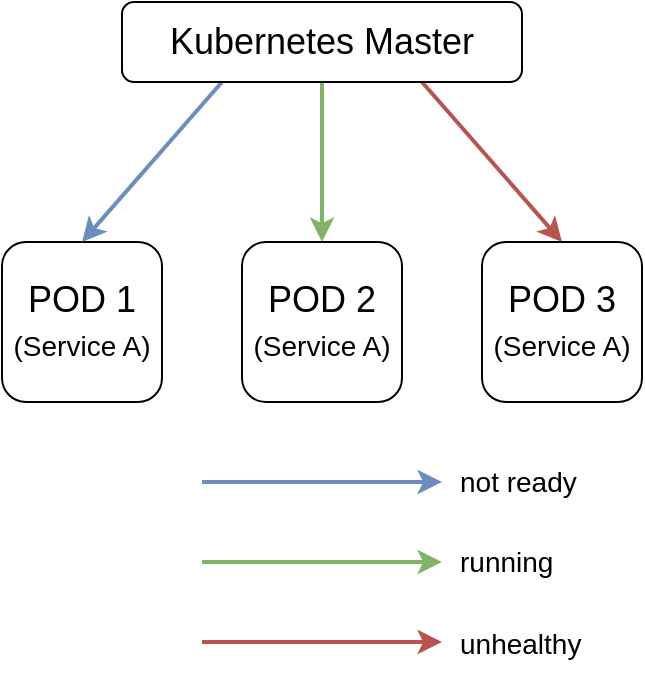 <mxfile version="16.2.2" type="device" pages="8"><diagram id="qqyRArEPntIsiodVfBFT" name="mp-health"><mxGraphModel dx="1697" dy="993" grid="1" gridSize="10" guides="1" tooltips="1" connect="1" arrows="1" fold="1" page="1" pageScale="1" pageWidth="850" pageHeight="1100" math="0" shadow="0"><root><mxCell id="0"/><mxCell id="1" parent="0"/><mxCell id="eICk5W2nQK6LMMzo8vLi-1" value="POD 1&lt;br style=&quot;font-size: 17px&quot;&gt;&lt;font style=&quot;font-size: 14px&quot;&gt;(Service A)&lt;/font&gt;" style="rounded=1;whiteSpace=wrap;html=1;fontSize=18;" vertex="1" parent="1"><mxGeometry x="260" y="440" width="80" height="80" as="geometry"/></mxCell><mxCell id="eICk5W2nQK6LMMzo8vLi-7" style="rounded=0;orthogonalLoop=1;jettySize=auto;html=1;exitX=0.25;exitY=1;exitDx=0;exitDy=0;entryX=0.5;entryY=0;entryDx=0;entryDy=0;fontSize=14;fillColor=#dae8fc;strokeColor=#6c8ebf;strokeWidth=2;" edge="1" parent="1" source="eICk5W2nQK6LMMzo8vLi-3" target="eICk5W2nQK6LMMzo8vLi-1"><mxGeometry relative="1" as="geometry"/></mxCell><mxCell id="eICk5W2nQK6LMMzo8vLi-9" value="" style="edgeStyle=none;rounded=0;orthogonalLoop=1;jettySize=auto;html=1;fontSize=14;fillColor=#d5e8d4;strokeColor=#82b366;strokeWidth=2;" edge="1" parent="1" source="eICk5W2nQK6LMMzo8vLi-3" target="eICk5W2nQK6LMMzo8vLi-4"><mxGeometry relative="1" as="geometry"/></mxCell><mxCell id="eICk5W2nQK6LMMzo8vLi-10" style="edgeStyle=none;rounded=0;orthogonalLoop=1;jettySize=auto;html=1;exitX=0.75;exitY=1;exitDx=0;exitDy=0;entryX=0.5;entryY=0;entryDx=0;entryDy=0;fontSize=14;strokeWidth=2;fillColor=#f8cecc;strokeColor=#b85450;" edge="1" parent="1" source="eICk5W2nQK6LMMzo8vLi-3" target="eICk5W2nQK6LMMzo8vLi-5"><mxGeometry relative="1" as="geometry"/></mxCell><mxCell id="eICk5W2nQK6LMMzo8vLi-3" value="Kubernetes Master" style="rounded=1;whiteSpace=wrap;html=1;fontSize=18;" vertex="1" parent="1"><mxGeometry x="320" y="320" width="200" height="40" as="geometry"/></mxCell><mxCell id="eICk5W2nQK6LMMzo8vLi-4" value="POD 2&lt;br style=&quot;font-size: 17px&quot;&gt;&lt;font style=&quot;font-size: 14px&quot;&gt;(Service A)&lt;/font&gt;" style="rounded=1;whiteSpace=wrap;html=1;fontSize=18;" vertex="1" parent="1"><mxGeometry x="380" y="440" width="80" height="80" as="geometry"/></mxCell><mxCell id="eICk5W2nQK6LMMzo8vLi-5" value="POD 3&lt;br style=&quot;font-size: 17px&quot;&gt;&lt;font style=&quot;font-size: 14px&quot;&gt;(Service A)&lt;/font&gt;" style="rounded=1;whiteSpace=wrap;html=1;fontSize=18;" vertex="1" parent="1"><mxGeometry x="500" y="440" width="80" height="80" as="geometry"/></mxCell><mxCell id="eICk5W2nQK6LMMzo8vLi-11" style="rounded=0;orthogonalLoop=1;jettySize=auto;html=1;exitX=0.25;exitY=1;exitDx=0;exitDy=0;fontSize=14;fillColor=#dae8fc;strokeColor=#6c8ebf;strokeWidth=2;" edge="1" parent="1"><mxGeometry relative="1" as="geometry"><mxPoint x="360" y="560" as="sourcePoint"/><mxPoint x="480" y="560" as="targetPoint"/></mxGeometry></mxCell><mxCell id="eICk5W2nQK6LMMzo8vLi-12" value="" style="edgeStyle=none;rounded=0;orthogonalLoop=1;jettySize=auto;html=1;fontSize=14;fillColor=#d5e8d4;strokeColor=#82b366;strokeWidth=2;" edge="1" parent="1"><mxGeometry relative="1" as="geometry"><mxPoint x="360" y="600" as="sourcePoint"/><mxPoint x="480" y="600" as="targetPoint"/></mxGeometry></mxCell><mxCell id="eICk5W2nQK6LMMzo8vLi-14" style="edgeStyle=none;rounded=0;orthogonalLoop=1;jettySize=auto;html=1;exitX=0.75;exitY=1;exitDx=0;exitDy=0;fontSize=14;strokeWidth=2;fillColor=#f8cecc;strokeColor=#b85450;" edge="1" parent="1"><mxGeometry relative="1" as="geometry"><mxPoint x="360" y="640" as="sourcePoint"/><mxPoint x="480" y="640" as="targetPoint"/></mxGeometry></mxCell><mxCell id="eICk5W2nQK6LMMzo8vLi-15" value="not ready" style="text;html=1;strokeColor=none;fillColor=none;align=left;verticalAlign=middle;whiteSpace=wrap;rounded=0;fontSize=14;" vertex="1" parent="1"><mxGeometry x="487" y="545" width="90" height="30" as="geometry"/></mxCell><mxCell id="eICk5W2nQK6LMMzo8vLi-16" value="running" style="text;html=1;strokeColor=none;fillColor=none;align=left;verticalAlign=middle;whiteSpace=wrap;rounded=0;fontSize=14;" vertex="1" parent="1"><mxGeometry x="487" y="585" width="90" height="30" as="geometry"/></mxCell><mxCell id="eICk5W2nQK6LMMzo8vLi-17" value="unhealthy" style="text;html=1;strokeColor=none;fillColor=none;align=left;verticalAlign=middle;whiteSpace=wrap;rounded=0;fontSize=14;" vertex="1" parent="1"><mxGeometry x="487" y="626" width="90" height="30" as="geometry"/></mxCell></root></mxGraphModel></diagram><diagram id="qxxvPMSeeuRWAlXRCPCS" name="mp-config"><mxGraphModel dx="1697" dy="993" grid="1" gridSize="10" guides="1" tooltips="1" connect="1" arrows="1" fold="1" page="1" pageScale="1" pageWidth="850" pageHeight="1100" math="0" shadow="0"><root><mxCell id="uxbvFqlgeU-YRKt70gb_-0"/><mxCell id="uxbvFqlgeU-YRKt70gb_-1" parent="uxbvFqlgeU-YRKt70gb_-0"/><mxCell id="5HDlWtRI3SJ4JlHYvDL9-3" value="Kubernetes" style="rounded=0;whiteSpace=wrap;html=1;fontSize=18;verticalAlign=top;fontStyle=1" vertex="1" parent="uxbvFqlgeU-YRKt70gb_-1"><mxGeometry x="110" y="240" width="650" height="400" as="geometry"/></mxCell><mxCell id="5HDlWtRI3SJ4JlHYvDL9-2" value="/Prod" style="rounded=0;whiteSpace=wrap;html=1;fontSize=18;verticalAlign=top;fontStyle=1" vertex="1" parent="uxbvFqlgeU-YRKt70gb_-1"><mxGeometry x="440" y="320" width="280" height="200" as="geometry"/></mxCell><mxCell id="5HDlWtRI3SJ4JlHYvDL9-1" value="/Test" style="rounded=0;whiteSpace=wrap;html=1;fontSize=18;verticalAlign=top;fontStyle=1" vertex="1" parent="uxbvFqlgeU-YRKt70gb_-1"><mxGeometry x="160" y="320" width="280" height="200" as="geometry"/></mxCell><mxCell id="01SqlCOJZQFsl7d05Hml-0" value="Test-Configuration" style="rounded=1;whiteSpace=wrap;html=1;fontSize=18;fillColor=#bac8d3;strokeColor=#23445d;" vertex="1" parent="uxbvFqlgeU-YRKt70gb_-1"><mxGeometry x="200" y="560" width="200" height="40" as="geometry"/></mxCell><mxCell id="5HDlWtRI3SJ4JlHYvDL9-5" style="edgeStyle=none;rounded=0;orthogonalLoop=1;jettySize=auto;html=1;fontSize=18;strokeWidth=2;" edge="1" parent="uxbvFqlgeU-YRKt70gb_-1" source="01SqlCOJZQFsl7d05Hml-1" target="5HDlWtRI3SJ4JlHYvDL9-0"><mxGeometry relative="1" as="geometry"/></mxCell><mxCell id="01SqlCOJZQFsl7d05Hml-1" value="Serivce@v1.0" style="rounded=1;whiteSpace=wrap;html=1;fontSize=18;fillColor=#f5f5f5;fontColor=#333333;strokeColor=#666666;" vertex="1" parent="uxbvFqlgeU-YRKt70gb_-1"><mxGeometry x="480" y="400" width="200" height="40" as="geometry"/></mxCell><mxCell id="5HDlWtRI3SJ4JlHYvDL9-4" style="edgeStyle=none;rounded=0;orthogonalLoop=1;jettySize=auto;html=1;exitX=0.5;exitY=1;exitDx=0;exitDy=0;fontSize=18;strokeWidth=2;" edge="1" parent="uxbvFqlgeU-YRKt70gb_-1" source="01SqlCOJZQFsl7d05Hml-2" target="01SqlCOJZQFsl7d05Hml-0"><mxGeometry relative="1" as="geometry"/></mxCell><mxCell id="01SqlCOJZQFsl7d05Hml-2" value="Serivce@v1.0" style="rounded=1;whiteSpace=wrap;html=1;fontSize=18;fillColor=#f5f5f5;fontColor=#333333;strokeColor=#666666;" vertex="1" parent="uxbvFqlgeU-YRKt70gb_-1"><mxGeometry x="200" y="400" width="200" height="40" as="geometry"/></mxCell><mxCell id="5HDlWtRI3SJ4JlHYvDL9-0" value="Prod-Configuration" style="rounded=1;whiteSpace=wrap;html=1;fontSize=18;fillColor=#bac8d3;strokeColor=#23445d;" vertex="1" parent="uxbvFqlgeU-YRKt70gb_-1"><mxGeometry x="480" y="560" width="200" height="40" as="geometry"/></mxCell></root></mxGraphModel></diagram><diagram id="RFo6z-r0Ie43Yfw2ZMN1" name="mp-openapi"><mxGraphModel dx="1697" dy="993" grid="1" gridSize="10" guides="1" tooltips="1" connect="1" arrows="1" fold="1" page="1" pageScale="1" pageWidth="850" pageHeight="1100" math="0" shadow="0"><root><mxCell id="8Nc_9xs5fZebm1UCTM6j-0"/><mxCell id="8Nc_9xs5fZebm1UCTM6j-1" parent="8Nc_9xs5fZebm1UCTM6j-0"/><mxCell id="9wBmwEn2VOY2iL91_bz7-3" style="edgeStyle=none;rounded=0;orthogonalLoop=1;jettySize=auto;html=1;exitX=1;exitY=0.5;exitDx=0;exitDy=0;entryX=0;entryY=0.5;entryDx=0;entryDy=0;fontSize=18;fontColor=#FFFFFF;strokeWidth=2;" edge="1" parent="8Nc_9xs5fZebm1UCTM6j-1" source="9wBmwEn2VOY2iL91_bz7-0" target="9wBmwEn2VOY2iL91_bz7-2"><mxGeometry relative="1" as="geometry"/></mxCell><mxCell id="9wBmwEn2VOY2iL91_bz7-6" value="&lt;font color=&quot;#000000&quot;&gt;?&lt;/font&gt;" style="edgeLabel;html=1;align=center;verticalAlign=middle;resizable=0;points=[];fontSize=18;fontColor=#FFFFFF;" vertex="1" connectable="0" parent="9wBmwEn2VOY2iL91_bz7-3"><mxGeometry x="0.099" y="-2" relative="1" as="geometry"><mxPoint x="-7" y="-18" as="offset"/></mxGeometry></mxCell><mxCell id="9wBmwEn2VOY2iL91_bz7-4" style="edgeStyle=none;rounded=0;orthogonalLoop=1;jettySize=auto;html=1;exitX=0.5;exitY=1;exitDx=0;exitDy=0;entryX=0.25;entryY=0;entryDx=0;entryDy=0;fontSize=18;fontColor=#FFFFFF;strokeWidth=2;" edge="1" parent="8Nc_9xs5fZebm1UCTM6j-1" source="9wBmwEn2VOY2iL91_bz7-0" target="9wBmwEn2VOY2iL91_bz7-1"><mxGeometry relative="1" as="geometry"/></mxCell><mxCell id="9wBmwEn2VOY2iL91_bz7-7" value="?" style="edgeLabel;html=1;align=center;verticalAlign=middle;resizable=0;points=[];fontSize=18;fontColor=#000000;" vertex="1" connectable="0" parent="9wBmwEn2VOY2iL91_bz7-4"><mxGeometry x="0.139" y="-1" relative="1" as="geometry"><mxPoint x="7" y="-14" as="offset"/></mxGeometry></mxCell><mxCell id="9wBmwEn2VOY2iL91_bz7-0" value="Service A" style="rounded=1;whiteSpace=wrap;html=1;fontSize=18;fillColor=#f5f5f5;fontColor=#333333;strokeColor=#666666;" vertex="1" parent="8Nc_9xs5fZebm1UCTM6j-1"><mxGeometry x="120" y="360" width="200" height="40" as="geometry"/></mxCell><mxCell id="9wBmwEn2VOY2iL91_bz7-1" value="Service C" style="rounded=1;whiteSpace=wrap;html=1;fontSize=18;fillColor=#f5f5f5;fontColor=#333333;strokeColor=#666666;" vertex="1" parent="8Nc_9xs5fZebm1UCTM6j-1"><mxGeometry x="320" y="520" width="200" height="40" as="geometry"/></mxCell><mxCell id="9wBmwEn2VOY2iL91_bz7-5" style="edgeStyle=none;rounded=0;orthogonalLoop=1;jettySize=auto;html=1;entryX=0.75;entryY=0;entryDx=0;entryDy=0;fontSize=18;fontColor=#FFFFFF;strokeWidth=2;" edge="1" parent="8Nc_9xs5fZebm1UCTM6j-1" source="9wBmwEn2VOY2iL91_bz7-2" target="9wBmwEn2VOY2iL91_bz7-1"><mxGeometry relative="1" as="geometry"/></mxCell><mxCell id="9wBmwEn2VOY2iL91_bz7-8" value="?" style="edgeLabel;html=1;align=center;verticalAlign=middle;resizable=0;points=[];fontSize=18;fontColor=#000000;" vertex="1" connectable="0" parent="9wBmwEn2VOY2iL91_bz7-5"><mxGeometry x="0.171" y="4" relative="1" as="geometry"><mxPoint x="-11" y="-18" as="offset"/></mxGeometry></mxCell><mxCell id="9wBmwEn2VOY2iL91_bz7-2" value="Service B" style="rounded=1;whiteSpace=wrap;html=1;fontSize=18;fillColor=#f5f5f5;fontColor=#333333;strokeColor=#666666;" vertex="1" parent="8Nc_9xs5fZebm1UCTM6j-1"><mxGeometry x="520" y="360" width="200" height="40" as="geometry"/></mxCell><mxCell id="9wBmwEn2VOY2iL91_bz7-9" value="/openapi" style="text;strokeColor=none;fillColor=none;align=center;verticalAlign=middle;spacingLeft=4;spacingRight=4;overflow=hidden;points=[[0,0.5],[1,0.5]];portConstraint=eastwest;rotatable=0;rounded=1;fontSize=18;fontColor=#000000;" vertex="1" parent="8Nc_9xs5fZebm1UCTM6j-1"><mxGeometry x="320" y="560" width="200" height="30" as="geometry"/></mxCell></root></mxGraphModel></diagram><diagram id="1wa_RnLN2_BKQzq-c6LN" name="mp-restclient"><mxGraphModel dx="1697" dy="993" grid="1" gridSize="10" guides="1" tooltips="1" connect="1" arrows="1" fold="1" page="1" pageScale="1" pageWidth="850" pageHeight="1100" math="0" shadow="0"><root><mxCell id="NFDh7Sxl_JFN9u2X4cd5-0"/><mxCell id="NFDh7Sxl_JFN9u2X4cd5-1" parent="NFDh7Sxl_JFN9u2X4cd5-0"/><mxCell id="NFDh7Sxl_JFN9u2X4cd5-4" style="edgeStyle=none;rounded=0;orthogonalLoop=1;jettySize=auto;html=1;exitX=0.5;exitY=1;exitDx=0;exitDy=0;entryX=0.25;entryY=0;entryDx=0;entryDy=0;fontSize=18;fontColor=#FFFFFF;strokeWidth=2;" edge="1" parent="NFDh7Sxl_JFN9u2X4cd5-1" source="NFDh7Sxl_JFN9u2X4cd5-6" target="NFDh7Sxl_JFN9u2X4cd5-7"><mxGeometry relative="1" as="geometry"/></mxCell><mxCell id="NFDh7Sxl_JFN9u2X4cd5-5" value="?" style="edgeLabel;html=1;align=center;verticalAlign=middle;resizable=0;points=[];fontSize=18;fontColor=#000000;" vertex="1" connectable="0" parent="NFDh7Sxl_JFN9u2X4cd5-4"><mxGeometry x="0.139" y="-1" relative="1" as="geometry"><mxPoint x="7" y="-14" as="offset"/></mxGeometry></mxCell><mxCell id="NFDh7Sxl_JFN9u2X4cd5-6" value="Service A" style="rounded=1;whiteSpace=wrap;html=1;fontSize=18;fillColor=#f5f5f5;fontColor=#333333;strokeColor=#666666;" vertex="1" parent="NFDh7Sxl_JFN9u2X4cd5-1"><mxGeometry x="120" y="360" width="200" height="40" as="geometry"/></mxCell><mxCell id="NFDh7Sxl_JFN9u2X4cd5-7" value="Service C" style="rounded=1;whiteSpace=wrap;html=1;fontSize=18;fillColor=#f5f5f5;fontColor=#333333;strokeColor=#666666;" vertex="1" parent="NFDh7Sxl_JFN9u2X4cd5-1"><mxGeometry x="320" y="520" width="200" height="40" as="geometry"/></mxCell><mxCell id="NFDh7Sxl_JFN9u2X4cd5-8" style="edgeStyle=none;rounded=0;orthogonalLoop=1;jettySize=auto;html=1;entryX=0.75;entryY=0;entryDx=0;entryDy=0;fontSize=18;fontColor=#FFFFFF;strokeWidth=2;" edge="1" parent="NFDh7Sxl_JFN9u2X4cd5-1" source="NFDh7Sxl_JFN9u2X4cd5-10" target="NFDh7Sxl_JFN9u2X4cd5-7"><mxGeometry relative="1" as="geometry"/></mxCell><mxCell id="NFDh7Sxl_JFN9u2X4cd5-9" value="?" style="edgeLabel;html=1;align=center;verticalAlign=middle;resizable=0;points=[];fontSize=18;fontColor=#000000;" vertex="1" connectable="0" parent="NFDh7Sxl_JFN9u2X4cd5-8"><mxGeometry x="0.171" y="4" relative="1" as="geometry"><mxPoint x="-11" y="-18" as="offset"/></mxGeometry></mxCell><mxCell id="NFDh7Sxl_JFN9u2X4cd5-10" value="Service B" style="rounded=1;whiteSpace=wrap;html=1;fontSize=18;fillColor=#f5f5f5;fontColor=#333333;strokeColor=#666666;" vertex="1" parent="NFDh7Sxl_JFN9u2X4cd5-1"><mxGeometry x="520" y="360" width="200" height="40" as="geometry"/></mxCell><mxCell id="NFDh7Sxl_JFN9u2X4cd5-12" value="OpenApi" style="rounded=0;whiteSpace=wrap;html=1;fontSize=14;fillColor=#eeeeee;strokeColor=#36393d;" vertex="1" parent="NFDh7Sxl_JFN9u2X4cd5-1"><mxGeometry x="130" y="390" width="70" height="30" as="geometry"/></mxCell><mxCell id="NFDh7Sxl_JFN9u2X4cd5-13" value="OpenApi" style="rounded=0;whiteSpace=wrap;html=1;fontSize=14;fillColor=#eeeeee;strokeColor=#36393d;" vertex="1" parent="NFDh7Sxl_JFN9u2X4cd5-1"><mxGeometry x="640" y="390" width="70" height="30" as="geometry"/></mxCell></root></mxGraphModel></diagram><diagram id="GH_wK2D3dRkInpiFHDVB" name="mp-jwt"><mxGraphModel dx="1697" dy="993" grid="1" gridSize="10" guides="1" tooltips="1" connect="1" arrows="1" fold="1" page="1" pageScale="1" pageWidth="850" pageHeight="1100" math="0" shadow="0"><root><mxCell id="QKb5ufCbRuD_cyM0FziB-0"/><mxCell id="QKb5ufCbRuD_cyM0FziB-1" parent="QKb5ufCbRuD_cyM0FziB-0"/><mxCell id="d-5BE_dkFdyO8aFUSCR5-2" value="Resource Server" style="rounded=0;whiteSpace=wrap;html=1;fontSize=16;fontColor=#000000;verticalAlign=top;" vertex="1" parent="QKb5ufCbRuD_cyM0FziB-1"><mxGeometry x="80" y="640" width="480" height="120" as="geometry"/></mxCell><mxCell id="QKb5ufCbRuD_cyM0FziB-6" style="edgeStyle=none;rounded=0;orthogonalLoop=1;jettySize=auto;html=1;exitX=0.5;exitY=1;exitDx=0;exitDy=0;entryX=0.5;entryY=0;entryDx=0;entryDy=0;fontSize=18;fontColor=#000000;strokeWidth=2;" edge="1" parent="QKb5ufCbRuD_cyM0FziB-1" source="QKb5ufCbRuD_cyM0FziB-2" target="QKb5ufCbRuD_cyM0FziB-3"><mxGeometry relative="1" as="geometry"/></mxCell><mxCell id="QKb5ufCbRuD_cyM0FziB-2" value="Resource Owner" style="rounded=1;whiteSpace=wrap;html=1;fontSize=18;fillColor=#bac8d3;strokeColor=#23445d;" vertex="1" parent="QKb5ufCbRuD_cyM0FziB-1"><mxGeometry x="120" y="160" width="160" height="40" as="geometry"/></mxCell><mxCell id="QKb5ufCbRuD_cyM0FziB-7" style="edgeStyle=none;rounded=0;orthogonalLoop=1;jettySize=auto;html=1;exitX=1;exitY=0.5;exitDx=0;exitDy=0;entryX=0;entryY=0.5;entryDx=0;entryDy=0;fontSize=18;fontColor=#000000;strokeWidth=2;" edge="1" parent="QKb5ufCbRuD_cyM0FziB-1" source="QKb5ufCbRuD_cyM0FziB-3" target="QKb5ufCbRuD_cyM0FziB-5"><mxGeometry relative="1" as="geometry"/></mxCell><mxCell id="QKb5ufCbRuD_cyM0FziB-8" value="Request token, role Service A" style="edgeLabel;html=1;align=center;verticalAlign=middle;resizable=0;points=[];fontSize=16;fontColor=#000000;" vertex="1" connectable="0" parent="QKb5ufCbRuD_cyM0FziB-7"><mxGeometry x="0.49" y="2" relative="1" as="geometry"><mxPoint x="-59" y="-18" as="offset"/></mxGeometry></mxCell><mxCell id="d-5BE_dkFdyO8aFUSCR5-3" style="edgeStyle=none;rounded=0;orthogonalLoop=1;jettySize=auto;html=1;exitX=0.5;exitY=1;exitDx=0;exitDy=0;entryX=0.5;entryY=0;entryDx=0;entryDy=0;fontSize=16;fontColor=#000000;strokeWidth=2;" edge="1" parent="QKb5ufCbRuD_cyM0FziB-1" source="QKb5ufCbRuD_cyM0FziB-3" target="d-5BE_dkFdyO8aFUSCR5-0"><mxGeometry relative="1" as="geometry"/></mxCell><mxCell id="d-5BE_dkFdyO8aFUSCR5-4" value="Send token, access user resource" style="edgeLabel;html=1;align=center;verticalAlign=middle;resizable=0;points=[];fontSize=16;fontColor=#000000;rotation=-90;" vertex="1" connectable="0" parent="d-5BE_dkFdyO8aFUSCR5-3"><mxGeometry x="-0.398" y="-2" relative="1" as="geometry"><mxPoint x="-18" y="44" as="offset"/></mxGeometry></mxCell><mxCell id="d-5BE_dkFdyO8aFUSCR5-5" style="edgeStyle=orthogonalEdgeStyle;rounded=0;orthogonalLoop=1;jettySize=auto;html=1;exitX=0.75;exitY=1;exitDx=0;exitDy=0;entryX=0.5;entryY=0;entryDx=0;entryDy=0;fontSize=16;fontColor=#000000;strokeWidth=2;fillColor=#f8cecc;strokeColor=#b85450;dashed=1;" edge="1" parent="QKb5ufCbRuD_cyM0FziB-1" source="QKb5ufCbRuD_cyM0FziB-3" target="d-5BE_dkFdyO8aFUSCR5-1"><mxGeometry relative="1" as="geometry"/></mxCell><mxCell id="d-5BE_dkFdyO8aFUSCR5-6" value="Send token, access denied" style="edgeLabel;html=1;align=center;verticalAlign=middle;resizable=0;points=[];fontSize=16;fontColor=#CC0000;" vertex="1" connectable="0" parent="d-5BE_dkFdyO8aFUSCR5-5"><mxGeometry x="0.13" y="3" relative="1" as="geometry"><mxPoint x="-24" y="-17" as="offset"/></mxGeometry></mxCell><mxCell id="QKb5ufCbRuD_cyM0FziB-3" value="Relying Party" style="rounded=1;whiteSpace=wrap;html=1;fontSize=18;fillColor=#bac8d3;strokeColor=#23445d;" vertex="1" parent="QKb5ufCbRuD_cyM0FziB-1"><mxGeometry x="120" y="320" width="160" height="40" as="geometry"/></mxCell><mxCell id="QKb5ufCbRuD_cyM0FziB-5" value="Authentication Server" style="rounded=1;whiteSpace=wrap;html=1;fontSize=18;fillColor=#bac8d3;strokeColor=#23445d;" vertex="1" parent="QKb5ufCbRuD_cyM0FziB-1"><mxGeometry x="520" y="320" width="200" height="40" as="geometry"/></mxCell><mxCell id="d-5BE_dkFdyO8aFUSCR5-0" value="Service A" style="rounded=1;whiteSpace=wrap;html=1;fontSize=18;fillColor=#f5f5f5;fontColor=#333333;strokeColor=#666666;" vertex="1" parent="QKb5ufCbRuD_cyM0FziB-1"><mxGeometry x="120" y="680" width="160" height="40" as="geometry"/></mxCell><mxCell id="d-5BE_dkFdyO8aFUSCR5-1" value="Service B" style="rounded=1;whiteSpace=wrap;html=1;fontSize=18;fillColor=#f5f5f5;fontColor=#333333;strokeColor=#666666;" vertex="1" parent="QKb5ufCbRuD_cyM0FziB-1"><mxGeometry x="360" y="680" width="160" height="40" as="geometry"/></mxCell></root></mxGraphModel></diagram><diagram id="59WCR68fCr3-y9qp3LGJ" name="mp-metrics"><mxGraphModel dx="1697" dy="993" grid="1" gridSize="10" guides="1" tooltips="1" connect="1" arrows="1" fold="1" page="1" pageScale="1" pageWidth="850" pageHeight="1100" math="0" shadow="0"><root><mxCell id="9KoWMe7I7Sj6HCHW7_h9-0"/><mxCell id="9KoWMe7I7Sj6HCHW7_h9-1" parent="9KoWMe7I7Sj6HCHW7_h9-0"/><mxCell id="RbMM8MN7_o-Mb4kdFstQ-2" style="edgeStyle=orthogonalEdgeStyle;rounded=0;orthogonalLoop=1;jettySize=auto;html=1;entryX=0.5;entryY=0;entryDx=0;entryDy=0;fontSize=16;fontColor=#CC0000;strokeWidth=2;" edge="1" parent="9KoWMe7I7Sj6HCHW7_h9-1" source="Y-Nje6b3bhC2rbpIkNNW-0" target="RbMM8MN7_o-Mb4kdFstQ-0"><mxGeometry relative="1" as="geometry"/></mxCell><mxCell id="RbMM8MN7_o-Mb4kdFstQ-3" value="&lt;font&gt;Gather metrics periodically&lt;/font&gt;" style="edgeLabel;html=1;align=center;verticalAlign=middle;resizable=0;points=[];fontSize=16;fontColor=#000000;rotation=-90;" vertex="1" connectable="0" parent="RbMM8MN7_o-Mb4kdFstQ-2"><mxGeometry x="0.24" y="-1" relative="1" as="geometry"><mxPoint x="-19" y="-24" as="offset"/></mxGeometry></mxCell><mxCell id="Y-Nje6b3bhC2rbpIkNNW-0" value="Prometheus" style="rounded=1;whiteSpace=wrap;html=1;fontSize=18;fillColor=#bac8d3;strokeColor=#23445d;" vertex="1" parent="9KoWMe7I7Sj6HCHW7_h9-1"><mxGeometry x="120" y="160" width="160" height="40" as="geometry"/></mxCell><mxCell id="RbMM8MN7_o-Mb4kdFstQ-1" style="edgeStyle=orthogonalEdgeStyle;rounded=0;orthogonalLoop=1;jettySize=auto;html=1;exitX=0;exitY=0.5;exitDx=0;exitDy=0;entryX=1;entryY=0.5;entryDx=0;entryDy=0;fontSize=16;fontColor=#CC0000;strokeWidth=2;" edge="1" parent="9KoWMe7I7Sj6HCHW7_h9-1" source="Y-Nje6b3bhC2rbpIkNNW-1" target="Y-Nje6b3bhC2rbpIkNNW-0"><mxGeometry relative="1" as="geometry"/></mxCell><mxCell id="Y-Nje6b3bhC2rbpIkNNW-1" value="Grafana" style="rounded=1;whiteSpace=wrap;html=1;fontSize=18;fillColor=#bac8d3;strokeColor=#23445d;" vertex="1" parent="9KoWMe7I7Sj6HCHW7_h9-1"><mxGeometry x="400" y="160" width="160" height="40" as="geometry"/></mxCell><mxCell id="RbMM8MN7_o-Mb4kdFstQ-0" value="Service A" style="rounded=1;whiteSpace=wrap;html=1;fontSize=18;fillColor=#f5f5f5;fontColor=#333333;strokeColor=#666666;" vertex="1" parent="9KoWMe7I7Sj6HCHW7_h9-1"><mxGeometry x="120" y="440" width="160" height="40" as="geometry"/></mxCell><mxCell id="RbMM8MN7_o-Mb4kdFstQ-4" value="/metrics/base&#10;/metrics/vendor&#10;/metrics/application" style="text;strokeColor=none;fillColor=none;align=left;verticalAlign=top;spacingLeft=4;spacingRight=4;overflow=hidden;points=[[0,0.5],[1,0.5]];portConstraint=eastwest;rotatable=0;rounded=1;fontSize=16;fontColor=#000000;" vertex="1" parent="9KoWMe7I7Sj6HCHW7_h9-1"><mxGeometry x="120" y="480" width="160" height="80" as="geometry"/></mxCell></root></mxGraphModel></diagram><diagram id="lJa5h1ty5-zqTNwhxi4Z" name="mp-opentracing"><mxGraphModel dx="1697" dy="993" grid="1" gridSize="10" guides="1" tooltips="1" connect="1" arrows="1" fold="1" page="1" pageScale="1" pageWidth="850" pageHeight="1100" math="0" shadow="0"><root><mxCell id="FNPjCAfa2DsoIBi2j4qy-0"/><mxCell id="FNPjCAfa2DsoIBi2j4qy-1" parent="FNPjCAfa2DsoIBi2j4qy-0"/><mxCell id="Q91X7BFDcCdfU5YmdYZ3-2" value="Trace Collector" style="rounded=1;whiteSpace=wrap;html=1;fontSize=18;fillColor=#bac8d3;strokeColor=#23445d;" vertex="1" parent="FNPjCAfa2DsoIBi2j4qy-1"><mxGeometry x="180" y="140" width="160" height="40" as="geometry"/></mxCell><mxCell id="Q91X7BFDcCdfU5YmdYZ3-1" value="Trace Collector" style="rounded=1;whiteSpace=wrap;html=1;fontSize=18;fillColor=#bac8d3;strokeColor=#23445d;" vertex="1" parent="FNPjCAfa2DsoIBi2j4qy-1"><mxGeometry x="170" y="150" width="160" height="40" as="geometry"/></mxCell><mxCell id="Q91X7BFDcCdfU5YmdYZ3-0" value="Trace Collector" style="rounded=1;whiteSpace=wrap;html=1;fontSize=18;fillColor=#bac8d3;strokeColor=#23445d;" vertex="1" parent="FNPjCAfa2DsoIBi2j4qy-1"><mxGeometry x="160" y="160" width="160" height="40" as="geometry"/></mxCell><mxCell id="Q91X7BFDcCdfU5YmdYZ3-4" style="edgeStyle=orthogonalEdgeStyle;rounded=0;orthogonalLoop=1;jettySize=auto;html=1;exitX=0;exitY=0.5;exitDx=0;exitDy=0;entryX=1;entryY=0.5;entryDx=0;entryDy=0;fontSize=16;fontColor=#000000;strokeWidth=2;" edge="1" parent="FNPjCAfa2DsoIBi2j4qy-1" source="Q91X7BFDcCdfU5YmdYZ3-3" target="Q91X7BFDcCdfU5YmdYZ3-0"><mxGeometry relative="1" as="geometry"/></mxCell><mxCell id="Q91X7BFDcCdfU5YmdYZ3-3" value="JaegerUI" style="rounded=1;whiteSpace=wrap;html=1;fontSize=18;fillColor=#bac8d3;strokeColor=#23445d;" vertex="1" parent="FNPjCAfa2DsoIBi2j4qy-1"><mxGeometry x="520" y="160" width="160" height="40" as="geometry"/></mxCell><mxCell id="ObboSAnVCFiGMVOJlllO-4" style="edgeStyle=orthogonalEdgeStyle;rounded=0;orthogonalLoop=1;jettySize=auto;html=1;exitX=1;exitY=0.5;exitDx=0;exitDy=0;entryX=0;entryY=0.5;entryDx=0;entryDy=0;fontSize=16;fontColor=#000000;strokeWidth=2;" edge="1" parent="FNPjCAfa2DsoIBi2j4qy-1" source="ObboSAnVCFiGMVOJlllO-0" target="ObboSAnVCFiGMVOJlllO-1"><mxGeometry relative="1" as="geometry"><Array as="points"><mxPoint x="360" y="420"/><mxPoint x="360" y="540"/></Array></mxGeometry></mxCell><mxCell id="ObboSAnVCFiGMVOJlllO-0" value="Service A" style="rounded=1;whiteSpace=wrap;html=1;fontSize=18;fillColor=#f5f5f5;fontColor=#333333;strokeColor=#666666;" vertex="1" parent="FNPjCAfa2DsoIBi2j4qy-1"><mxGeometry x="40" y="400" width="160" height="40" as="geometry"/></mxCell><mxCell id="ObboSAnVCFiGMVOJlllO-6" style="edgeStyle=orthogonalEdgeStyle;rounded=0;orthogonalLoop=1;jettySize=auto;html=1;exitX=1;exitY=0.5;exitDx=0;exitDy=0;entryX=0;entryY=0.5;entryDx=0;entryDy=0;fontSize=16;fontColor=#000000;strokeWidth=2;" edge="1" parent="FNPjCAfa2DsoIBi2j4qy-1" source="ObboSAnVCFiGMVOJlllO-1" target="ObboSAnVCFiGMVOJlllO-3"><mxGeometry relative="1" as="geometry"/></mxCell><mxCell id="ObboSAnVCFiGMVOJlllO-8" style="edgeStyle=orthogonalEdgeStyle;rounded=0;orthogonalLoop=1;jettySize=auto;html=1;exitX=0.5;exitY=0;exitDx=0;exitDy=0;entryX=0.5;entryY=1;entryDx=0;entryDy=0;fontSize=16;fontColor=#000000;strokeWidth=1;fillColor=#bac8d3;strokeColor=#23445d;" edge="1" parent="FNPjCAfa2DsoIBi2j4qy-1" source="ObboSAnVCFiGMVOJlllO-1" target="Q91X7BFDcCdfU5YmdYZ3-0"><mxGeometry relative="1" as="geometry"><Array as="points"><mxPoint x="480" y="320"/><mxPoint x="240" y="320"/></Array></mxGeometry></mxCell><mxCell id="ObboSAnVCFiGMVOJlllO-1" value="Service C" style="rounded=1;whiteSpace=wrap;html=1;fontSize=18;fillColor=#f5f5f5;fontColor=#333333;strokeColor=#666666;" vertex="1" parent="FNPjCAfa2DsoIBi2j4qy-1"><mxGeometry x="400" y="520" width="160" height="40" as="geometry"/></mxCell><mxCell id="ObboSAnVCFiGMVOJlllO-5" style="edgeStyle=orthogonalEdgeStyle;rounded=0;orthogonalLoop=1;jettySize=auto;html=1;exitX=1;exitY=0.5;exitDx=0;exitDy=0;entryX=0;entryY=0.5;entryDx=0;entryDy=0;fontSize=16;fontColor=#000000;strokeWidth=2;" edge="1" parent="FNPjCAfa2DsoIBi2j4qy-1" source="ObboSAnVCFiGMVOJlllO-2" target="ObboSAnVCFiGMVOJlllO-1"><mxGeometry relative="1" as="geometry"/></mxCell><mxCell id="ObboSAnVCFiGMVOJlllO-7" style="edgeStyle=orthogonalEdgeStyle;rounded=0;orthogonalLoop=1;jettySize=auto;html=1;exitX=0.5;exitY=0;exitDx=0;exitDy=0;entryX=0.5;entryY=1;entryDx=0;entryDy=0;fontSize=16;fontColor=#000000;strokeWidth=1;fillColor=#bac8d3;strokeColor=#23445d;" edge="1" parent="FNPjCAfa2DsoIBi2j4qy-1" source="ObboSAnVCFiGMVOJlllO-2" target="Q91X7BFDcCdfU5YmdYZ3-0"><mxGeometry relative="1" as="geometry"/></mxCell><mxCell id="ObboSAnVCFiGMVOJlllO-2" value="Service B" style="rounded=1;whiteSpace=wrap;html=1;fontSize=18;fillColor=#f5f5f5;fontColor=#333333;strokeColor=#666666;" vertex="1" parent="FNPjCAfa2DsoIBi2j4qy-1"><mxGeometry x="160" y="520" width="160" height="40" as="geometry"/></mxCell><mxCell id="ObboSAnVCFiGMVOJlllO-9" style="edgeStyle=orthogonalEdgeStyle;rounded=0;orthogonalLoop=1;jettySize=auto;html=1;exitX=0.5;exitY=0;exitDx=0;exitDy=0;entryX=0.5;entryY=1;entryDx=0;entryDy=0;fontSize=16;fontColor=#000000;strokeWidth=1;fillColor=#bac8d3;strokeColor=#23445d;" edge="1" parent="FNPjCAfa2DsoIBi2j4qy-1" source="ObboSAnVCFiGMVOJlllO-3" target="Q91X7BFDcCdfU5YmdYZ3-0"><mxGeometry relative="1" as="geometry"><Array as="points"><mxPoint x="720" y="320"/><mxPoint x="240" y="320"/></Array></mxGeometry></mxCell><mxCell id="ObboSAnVCFiGMVOJlllO-3" value="Service D" style="rounded=1;whiteSpace=wrap;html=1;fontSize=18;fillColor=#f5f5f5;fontColor=#333333;strokeColor=#666666;" vertex="1" parent="FNPjCAfa2DsoIBi2j4qy-1"><mxGeometry x="640" y="520" width="160" height="40" as="geometry"/></mxCell></root></mxGraphModel></diagram><diagram id="_BwiBeFUzJl5OJvNLBPI" name="mp-faulttolerance"><mxGraphModel dx="1697" dy="993" grid="1" gridSize="10" guides="1" tooltips="1" connect="1" arrows="1" fold="1" page="1" pageScale="1" pageWidth="850" pageHeight="1100" math="0" shadow="0"><root><mxCell id="xretiGgnFxA_-7FTtukH-0"/><mxCell id="xretiGgnFxA_-7FTtukH-1" parent="xretiGgnFxA_-7FTtukH-0"/><mxCell id="jLvYi2M12mjQPZWlAevT-33" value="Service A" style="rounded=1;whiteSpace=wrap;html=1;fontSize=18;fillColor=#f5f5f5;fontColor=#333333;strokeColor=#666666;" vertex="1" parent="xretiGgnFxA_-7FTtukH-1"><mxGeometry x="180" y="980" width="160" height="40" as="geometry"/></mxCell><mxCell id="jLvYi2M12mjQPZWlAevT-36" style="edgeStyle=orthogonalEdgeStyle;rounded=0;orthogonalLoop=1;jettySize=auto;html=1;exitX=1;exitY=0.5;exitDx=0;exitDy=0;fontSize=16;fontColor=#330000;endArrow=classic;endFill=1;strokeColor=#330000;strokeWidth=2;entryX=0;entryY=0.5;entryDx=0;entryDy=0;" edge="1" parent="xretiGgnFxA_-7FTtukH-1" source="jLvYi2M12mjQPZWlAevT-32" target="jLvYi2M12mjQPZWlAevT-31"><mxGeometry relative="1" as="geometry"><mxPoint x="470" y="1080" as="targetPoint"/><Array as="points"><mxPoint x="360" y="1010"/><mxPoint x="360" y="1040"/><mxPoint x="490" y="1040"/><mxPoint x="490" y="1010"/></Array></mxGeometry></mxCell><mxCell id="jLvYi2M12mjQPZWlAevT-37" style="edgeStyle=orthogonalEdgeStyle;rounded=0;orthogonalLoop=1;jettySize=auto;html=1;exitX=1;exitY=0.5;exitDx=0;exitDy=0;fontSize=16;fontColor=#330000;endArrow=classic;endFill=1;strokeColor=#330000;strokeWidth=2;entryX=0;entryY=0.5;entryDx=0;entryDy=0;" edge="1" parent="xretiGgnFxA_-7FTtukH-1" source="jLvYi2M12mjQPZWlAevT-32" target="jLvYi2M12mjQPZWlAevT-31"><mxGeometry relative="1" as="geometry"><mxPoint x="420" y="1090" as="targetPoint"/><Array as="points"><mxPoint x="360" y="1010"/><mxPoint x="360" y="1070"/><mxPoint x="490" y="1070"/><mxPoint x="490" y="1010"/></Array></mxGeometry></mxCell><mxCell id="jLvYi2M12mjQPZWlAevT-38" style="edgeStyle=orthogonalEdgeStyle;rounded=0;orthogonalLoop=1;jettySize=auto;html=1;exitX=1;exitY=0.5;exitDx=0;exitDy=0;fontSize=16;fontColor=#330000;endArrow=classic;endFill=1;strokeColor=#CC0000;strokeWidth=2;entryX=0;entryY=0.5;entryDx=0;entryDy=0;" edge="1" parent="xretiGgnFxA_-7FTtukH-1" source="jLvYi2M12mjQPZWlAevT-32" target="jLvYi2M12mjQPZWlAevT-31"><mxGeometry relative="1" as="geometry"><mxPoint x="460" y="950" as="targetPoint"/><Array as="points"><mxPoint x="360" y="1010"/><mxPoint x="360" y="980"/><mxPoint x="490" y="980"/><mxPoint x="490" y="1010"/></Array></mxGeometry></mxCell><mxCell id="jLvYi2M12mjQPZWlAevT-39" style="edgeStyle=orthogonalEdgeStyle;rounded=0;orthogonalLoop=1;jettySize=auto;html=1;exitX=1;exitY=0.5;exitDx=0;exitDy=0;fontSize=16;fontColor=#330000;endArrow=classic;endFill=1;strokeColor=#CC0000;strokeWidth=2;" edge="1" parent="xretiGgnFxA_-7FTtukH-1" source="jLvYi2M12mjQPZWlAevT-32"><mxGeometry relative="1" as="geometry"><mxPoint x="520" y="1010" as="targetPoint"/><Array as="points"><mxPoint x="360" y="1010"/><mxPoint x="360" y="950"/><mxPoint x="490" y="950"/><mxPoint x="490" y="1010"/></Array></mxGeometry></mxCell><mxCell id="jLvYi2M12mjQPZWlAevT-40" value="denied" style="edgeLabel;html=1;align=center;verticalAlign=middle;resizable=0;points=[];fontSize=16;fontColor=#CC0000;" vertex="1" connectable="0" parent="jLvYi2M12mjQPZWlAevT-39"><mxGeometry x="-0.201" y="-3" relative="1" as="geometry"><mxPoint x="31" y="-23" as="offset"/></mxGeometry></mxCell><mxCell id="jLvYi2M12mjQPZWlAevT-32" value="Service A" style="rounded=1;whiteSpace=wrap;html=1;fontSize=18;fillColor=#f5f5f5;fontColor=#333333;strokeColor=#666666;" vertex="1" parent="xretiGgnFxA_-7FTtukH-1"><mxGeometry x="170" y="990" width="160" height="40" as="geometry"/></mxCell><mxCell id="jLvYi2M12mjQPZWlAevT-1" value="Service A" style="rounded=1;whiteSpace=wrap;html=1;fontSize=18;fillColor=#f5f5f5;fontColor=#333333;strokeColor=#666666;verticalAlign=top;" vertex="1" parent="xretiGgnFxA_-7FTtukH-1"><mxGeometry x="310" y="80" width="490" height="280" as="geometry"/></mxCell><mxCell id="jLvYi2M12mjQPZWlAevT-5" style="edgeStyle=orthogonalEdgeStyle;rounded=0;orthogonalLoop=1;jettySize=auto;html=1;exitX=1;exitY=0.5;exitDx=0;exitDy=0;entryX=0;entryY=0.5;entryDx=0;entryDy=0;fontSize=16;fontColor=#000000;strokeWidth=2;" edge="1" parent="xretiGgnFxA_-7FTtukH-1" source="I2DsAXETvIFuzwDBKTzj-0" target="jLvYi2M12mjQPZWlAevT-1"><mxGeometry relative="1" as="geometry"/></mxCell><mxCell id="I2DsAXETvIFuzwDBKTzj-0" value="Service A" style="rounded=1;whiteSpace=wrap;html=1;fontSize=18;fillColor=#f5f5f5;fontColor=#333333;strokeColor=#666666;" vertex="1" parent="xretiGgnFxA_-7FTtukH-1"><mxGeometry x="40" y="200" width="160" height="40" as="geometry"/></mxCell><mxCell id="jLvYi2M12mjQPZWlAevT-6" style="edgeStyle=orthogonalEdgeStyle;rounded=0;orthogonalLoop=1;jettySize=auto;html=1;exitX=1;exitY=0.5;exitDx=0;exitDy=0;fontSize=16;fontColor=#000000;strokeWidth=2;" edge="1" parent="xretiGgnFxA_-7FTtukH-1" source="jLvYi2M12mjQPZWlAevT-0" target="jLvYi2M12mjQPZWlAevT-2"><mxGeometry relative="1" as="geometry"/></mxCell><mxCell id="jLvYi2M12mjQPZWlAevT-0" value="Request-Thread" style="rounded=1;whiteSpace=wrap;html=1;fontSize=18;fillColor=#bac8d3;strokeColor=#23445d;" vertex="1" parent="xretiGgnFxA_-7FTtukH-1"><mxGeometry x="340" y="160" width="200" height="120" as="geometry"/></mxCell><mxCell id="jLvYi2M12mjQPZWlAevT-4" value="Worker-Thread" style="rounded=1;whiteSpace=wrap;html=1;fontSize=18;fillColor=#bac8d3;strokeColor=#23445d;" vertex="1" parent="xretiGgnFxA_-7FTtukH-1"><mxGeometry x="620" y="160" width="160" height="80" as="geometry"/></mxCell><mxCell id="jLvYi2M12mjQPZWlAevT-3" value="Worker-Thread" style="rounded=1;whiteSpace=wrap;html=1;fontSize=18;fillColor=#bac8d3;strokeColor=#23445d;" vertex="1" parent="xretiGgnFxA_-7FTtukH-1"><mxGeometry x="610" y="170" width="160" height="80" as="geometry"/></mxCell><mxCell id="jLvYi2M12mjQPZWlAevT-2" value="Worker-Thread" style="rounded=1;whiteSpace=wrap;html=1;fontSize=18;fillColor=#bac8d3;strokeColor=#23445d;" vertex="1" parent="xretiGgnFxA_-7FTtukH-1"><mxGeometry x="600" y="180" width="160" height="80" as="geometry"/></mxCell><mxCell id="jLvYi2M12mjQPZWlAevT-17" style="edgeStyle=orthogonalEdgeStyle;rounded=0;orthogonalLoop=1;jettySize=auto;html=1;exitX=1;exitY=0.5;exitDx=0;exitDy=0;entryX=0;entryY=0.5;entryDx=0;entryDy=0;fontSize=16;fontColor=#000000;strokeWidth=2;" edge="1" parent="xretiGgnFxA_-7FTtukH-1" source="jLvYi2M12mjQPZWlAevT-7" target="jLvYi2M12mjQPZWlAevT-9"><mxGeometry relative="1" as="geometry"/></mxCell><mxCell id="jLvYi2M12mjQPZWlAevT-7" value="Service A" style="rounded=1;whiteSpace=wrap;html=1;fontSize=18;fillColor=#f5f5f5;fontColor=#333333;strokeColor=#666666;" vertex="1" parent="xretiGgnFxA_-7FTtukH-1"><mxGeometry x="40" y="520" width="160" height="40" as="geometry"/></mxCell><mxCell id="jLvYi2M12mjQPZWlAevT-18" style="edgeStyle=orthogonalEdgeStyle;rounded=0;orthogonalLoop=1;jettySize=auto;html=1;exitX=1;exitY=0.5;exitDx=0;exitDy=0;entryX=0;entryY=0.5;entryDx=0;entryDy=0;fontSize=16;fontColor=#000000;strokeWidth=2;" edge="1" parent="xretiGgnFxA_-7FTtukH-1" source="jLvYi2M12mjQPZWlAevT-9" target="jLvYi2M12mjQPZWlAevT-10"><mxGeometry relative="1" as="geometry"/></mxCell><mxCell id="jLvYi2M12mjQPZWlAevT-9" value="Service B" style="rounded=1;whiteSpace=wrap;html=1;fontSize=18;fillColor=#f5f5f5;fontColor=#333333;strokeColor=#666666;" vertex="1" parent="xretiGgnFxA_-7FTtukH-1"><mxGeometry x="320" y="520" width="160" height="40" as="geometry"/></mxCell><mxCell id="jLvYi2M12mjQPZWlAevT-10" value="Service C" style="rounded=1;whiteSpace=wrap;html=1;fontSize=18;fillColor=#f8cecc;strokeColor=#b85450;" vertex="1" parent="xretiGgnFxA_-7FTtukH-1"><mxGeometry x="600" y="520" width="160" height="40" as="geometry"/></mxCell><mxCell id="jLvYi2M12mjQPZWlAevT-20" style="edgeStyle=orthogonalEdgeStyle;rounded=0;orthogonalLoop=1;jettySize=auto;html=1;exitX=1;exitY=0.5;exitDx=0;exitDy=0;entryX=0;entryY=0.5;entryDx=0;entryDy=0;fontSize=16;fontColor=#000000;strokeWidth=2;" edge="1" parent="xretiGgnFxA_-7FTtukH-1" source="jLvYi2M12mjQPZWlAevT-11" target="jLvYi2M12mjQPZWlAevT-12"><mxGeometry relative="1" as="geometry"/></mxCell><mxCell id="jLvYi2M12mjQPZWlAevT-11" value="Service A" style="rounded=1;whiteSpace=wrap;html=1;fontSize=18;fillColor=#f5f5f5;fontColor=#333333;strokeColor=#666666;" vertex="1" parent="xretiGgnFxA_-7FTtukH-1"><mxGeometry x="40" y="640" width="160" height="40" as="geometry"/></mxCell><mxCell id="jLvYi2M12mjQPZWlAevT-21" style="edgeStyle=orthogonalEdgeStyle;rounded=0;orthogonalLoop=1;jettySize=auto;html=1;exitX=1;exitY=0.5;exitDx=0;exitDy=0;fontSize=16;fontColor=#000000;strokeWidth=2;dashed=1;endArrow=none;endFill=0;strokeColor=#CCCCCC;" edge="1" parent="xretiGgnFxA_-7FTtukH-1" source="jLvYi2M12mjQPZWlAevT-12" target="jLvYi2M12mjQPZWlAevT-13"><mxGeometry relative="1" as="geometry"/></mxCell><mxCell id="jLvYi2M12mjQPZWlAevT-24" value="disconnect&lt;br&gt;periodic test" style="edgeLabel;html=1;align=center;verticalAlign=middle;resizable=0;points=[];fontSize=16;fontColor=#CCCCCC;" vertex="1" connectable="0" parent="jLvYi2M12mjQPZWlAevT-21"><mxGeometry x="0.248" y="-3" relative="1" as="geometry"><mxPoint x="-15" y="-3" as="offset"/></mxGeometry></mxCell><mxCell id="jLvYi2M12mjQPZWlAevT-12" value="Service B" style="rounded=1;whiteSpace=wrap;html=1;fontSize=18;fillColor=#f5f5f5;fontColor=#333333;strokeColor=#666666;" vertex="1" parent="xretiGgnFxA_-7FTtukH-1"><mxGeometry x="320" y="640" width="160" height="40" as="geometry"/></mxCell><mxCell id="jLvYi2M12mjQPZWlAevT-13" value="Service C" style="rounded=1;whiteSpace=wrap;html=1;fontSize=18;fillColor=#f8cecc;strokeColor=#B85450;dashed=1;" vertex="1" parent="xretiGgnFxA_-7FTtukH-1"><mxGeometry x="600" y="640" width="160" height="40" as="geometry"/></mxCell><mxCell id="jLvYi2M12mjQPZWlAevT-22" style="edgeStyle=orthogonalEdgeStyle;rounded=0;orthogonalLoop=1;jettySize=auto;html=1;exitX=1;exitY=0.5;exitDx=0;exitDy=0;entryX=0;entryY=0.5;entryDx=0;entryDy=0;fontSize=16;fontColor=#000000;strokeWidth=2;" edge="1" parent="xretiGgnFxA_-7FTtukH-1" source="jLvYi2M12mjQPZWlAevT-14" target="jLvYi2M12mjQPZWlAevT-15"><mxGeometry relative="1" as="geometry"/></mxCell><mxCell id="jLvYi2M12mjQPZWlAevT-14" value="Service A" style="rounded=1;whiteSpace=wrap;html=1;fontSize=18;fillColor=#f5f5f5;fontColor=#333333;strokeColor=#666666;" vertex="1" parent="xretiGgnFxA_-7FTtukH-1"><mxGeometry x="40" y="760" width="160" height="40" as="geometry"/></mxCell><mxCell id="jLvYi2M12mjQPZWlAevT-23" style="edgeStyle=orthogonalEdgeStyle;rounded=0;orthogonalLoop=1;jettySize=auto;html=1;exitX=1;exitY=0.5;exitDx=0;exitDy=0;fontSize=16;fontColor=#000000;strokeWidth=2;" edge="1" parent="xretiGgnFxA_-7FTtukH-1" source="jLvYi2M12mjQPZWlAevT-15" target="jLvYi2M12mjQPZWlAevT-16"><mxGeometry relative="1" as="geometry"/></mxCell><mxCell id="jLvYi2M12mjQPZWlAevT-15" value="Service B" style="rounded=1;whiteSpace=wrap;html=1;fontSize=18;fillColor=#f5f5f5;fontColor=#333333;strokeColor=#666666;" vertex="1" parent="xretiGgnFxA_-7FTtukH-1"><mxGeometry x="320" y="760" width="160" height="40" as="geometry"/></mxCell><mxCell id="jLvYi2M12mjQPZWlAevT-16" value="Service C" style="rounded=1;whiteSpace=wrap;html=1;fontSize=18;fillColor=#d5e8d4;strokeColor=#82b366;" vertex="1" parent="xretiGgnFxA_-7FTtukH-1"><mxGeometry x="600" y="760" width="160" height="40" as="geometry"/></mxCell><mxCell id="jLvYi2M12mjQPZWlAevT-25" value="1)" style="text;strokeColor=none;fillColor=none;align=left;verticalAlign=middle;spacingLeft=4;spacingRight=4;overflow=hidden;points=[[0,0.5],[1,0.5]];portConstraint=eastwest;rotatable=0;rounded=1;dashed=1;fontSize=16;fontColor=#330000;" vertex="1" parent="xretiGgnFxA_-7FTtukH-1"><mxGeometry x="40" y="480" width="40" height="30" as="geometry"/></mxCell><mxCell id="jLvYi2M12mjQPZWlAevT-27" value="2)" style="text;strokeColor=none;fillColor=none;align=left;verticalAlign=middle;spacingLeft=4;spacingRight=4;overflow=hidden;points=[[0,0.5],[1,0.5]];portConstraint=eastwest;rotatable=0;rounded=1;dashed=1;fontSize=16;fontColor=#330000;" vertex="1" parent="xretiGgnFxA_-7FTtukH-1"><mxGeometry x="40" y="600" width="40" height="30" as="geometry"/></mxCell><mxCell id="jLvYi2M12mjQPZWlAevT-29" value="3)" style="text;strokeColor=none;fillColor=none;align=left;verticalAlign=middle;spacingLeft=4;spacingRight=4;overflow=hidden;points=[[0,0.5],[1,0.5]];portConstraint=eastwest;rotatable=0;rounded=1;dashed=1;fontSize=16;fontColor=#330000;" vertex="1" parent="xretiGgnFxA_-7FTtukH-1"><mxGeometry x="40" y="720" width="40" height="30" as="geometry"/></mxCell><mxCell id="jLvYi2M12mjQPZWlAevT-30" value="Service A" style="rounded=1;whiteSpace=wrap;html=1;fontSize=18;fillColor=#f5f5f5;fontColor=#333333;strokeColor=#666666;" vertex="1" parent="xretiGgnFxA_-7FTtukH-1"><mxGeometry x="160" y="1000" width="160" height="40" as="geometry"/></mxCell><mxCell id="jLvYi2M12mjQPZWlAevT-31" value="Service B" style="rounded=1;whiteSpace=wrap;html=1;fontSize=18;fillColor=#f5f5f5;fontColor=#333333;strokeColor=#666666;" vertex="1" parent="xretiGgnFxA_-7FTtukH-1"><mxGeometry x="520" y="990" width="160" height="40" as="geometry"/></mxCell><mxCell id="jLvYi2M12mjQPZWlAevT-35" style="edgeStyle=orthogonalEdgeStyle;rounded=0;orthogonalLoop=1;jettySize=auto;html=1;exitX=1;exitY=0.5;exitDx=0;exitDy=0;entryX=0;entryY=0.5;entryDx=0;entryDy=0;fontSize=16;fontColor=#330000;endArrow=classic;endFill=1;strokeColor=#330000;strokeWidth=2;" edge="1" parent="xretiGgnFxA_-7FTtukH-1" source="jLvYi2M12mjQPZWlAevT-32" target="jLvYi2M12mjQPZWlAevT-31"><mxGeometry relative="1" as="geometry"/></mxCell></root></mxGraphModel></diagram></mxfile>
